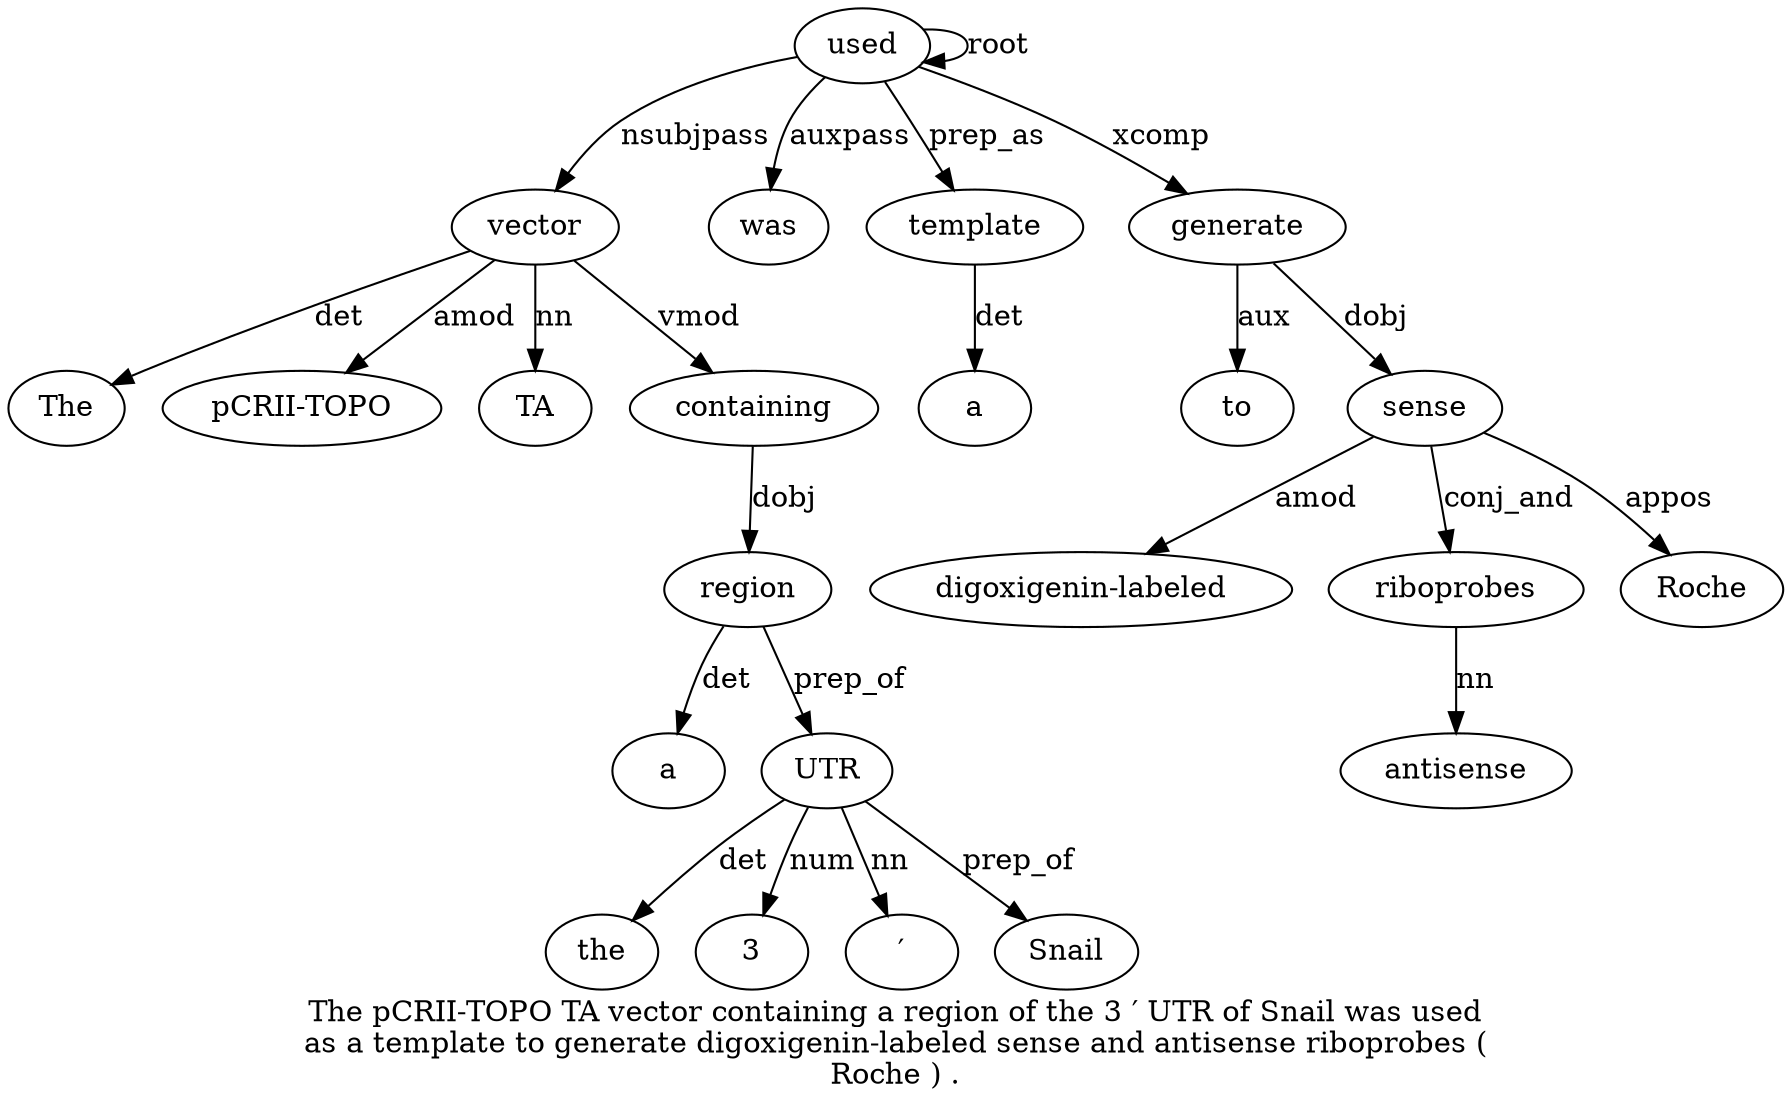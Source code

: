 digraph "The pCRII-TOPO TA vector containing a region of the 3 ′ UTR of Snail was used as a template to generate digoxigenin-labeled sense and antisense riboprobes ( Roche ) ." {
label="The pCRII-TOPO TA vector containing a region of the 3 ′ UTR of Snail was used
as a template to generate digoxigenin-labeled sense and antisense riboprobes (
Roche ) .";
vector4 [style=filled, fillcolor=white, label=vector];
The1 [style=filled, fillcolor=white, label=The];
vector4 -> The1  [label=det];
"pCRII-TOPO2" [style=filled, fillcolor=white, label="pCRII-TOPO"];
vector4 -> "pCRII-TOPO2"  [label=amod];
TA3 [style=filled, fillcolor=white, label=TA];
vector4 -> TA3  [label=nn];
used16 [style=filled, fillcolor=white, label=used];
used16 -> vector4  [label=nsubjpass];
containing5 [style=filled, fillcolor=white, label=containing];
vector4 -> containing5  [label=vmod];
region7 [style=filled, fillcolor=white, label=region];
a6 [style=filled, fillcolor=white, label=a];
region7 -> a6  [label=det];
containing5 -> region7  [label=dobj];
UTR12 [style=filled, fillcolor=white, label=UTR];
the9 [style=filled, fillcolor=white, label=the];
UTR12 -> the9  [label=det];
310 [style=filled, fillcolor=white, label=3];
UTR12 -> 310  [label=num];
"′11" [style=filled, fillcolor=white, label="′"];
UTR12 -> "′11"  [label=nn];
region7 -> UTR12  [label=prep_of];
Snail14 [style=filled, fillcolor=white, label=Snail];
UTR12 -> Snail14  [label=prep_of];
was15 [style=filled, fillcolor=white, label=was];
used16 -> was15  [label=auxpass];
used16 -> used16  [label=root];
template19 [style=filled, fillcolor=white, label=template];
a18 [style=filled, fillcolor=white, label=a];
template19 -> a18  [label=det];
used16 -> template19  [label=prep_as];
generate21 [style=filled, fillcolor=white, label=generate];
to20 [style=filled, fillcolor=white, label=to];
generate21 -> to20  [label=aux];
used16 -> generate21  [label=xcomp];
sense23 [style=filled, fillcolor=white, label=sense];
"digoxigenin-labeled22" [style=filled, fillcolor=white, label="digoxigenin-labeled"];
sense23 -> "digoxigenin-labeled22"  [label=amod];
generate21 -> sense23  [label=dobj];
riboprobes26 [style=filled, fillcolor=white, label=riboprobes];
antisense25 [style=filled, fillcolor=white, label=antisense];
riboprobes26 -> antisense25  [label=nn];
sense23 -> riboprobes26  [label=conj_and];
Roche28 [style=filled, fillcolor=white, label=Roche];
sense23 -> Roche28  [label=appos];
}
